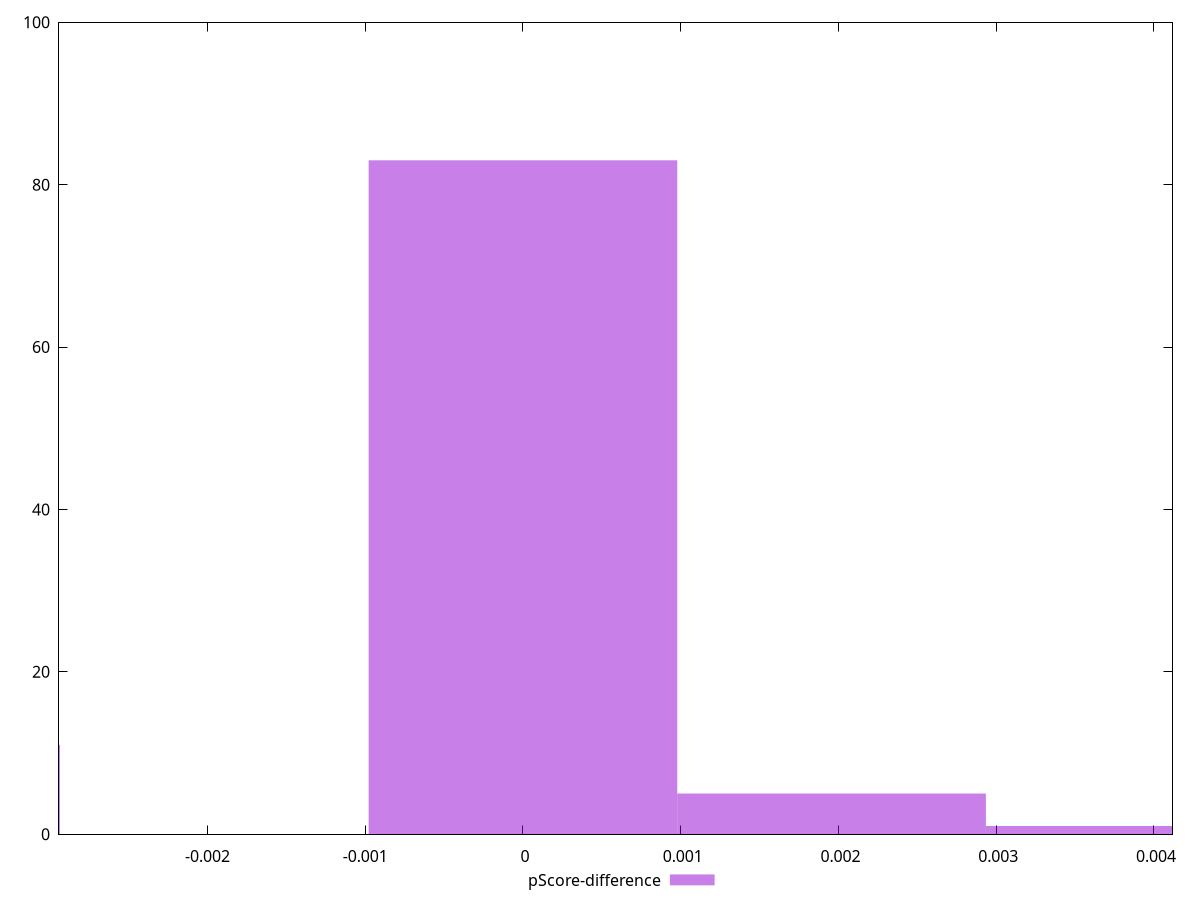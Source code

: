reset

$pScoreDifference <<EOF
0.00391295773000573 1
0 83
-0.00391295773000573 11
0.001956478865002865 5
EOF

set key outside below
set boxwidth 0.001956478865002865
set xrange [-0.0029411764705882526:0.0041176470588235314]
set yrange [0:100]
set trange [0:100]
set style fill transparent solid 0.5 noborder
set terminal svg size 640, 490 enhanced background rgb 'white'
set output "reports/report_00033_2021-03-01T14-23-16.841Z/unused-javascript/samples/astro-cached/pScore-difference/histogram.svg"

plot $pScoreDifference title "pScore-difference" with boxes

reset
